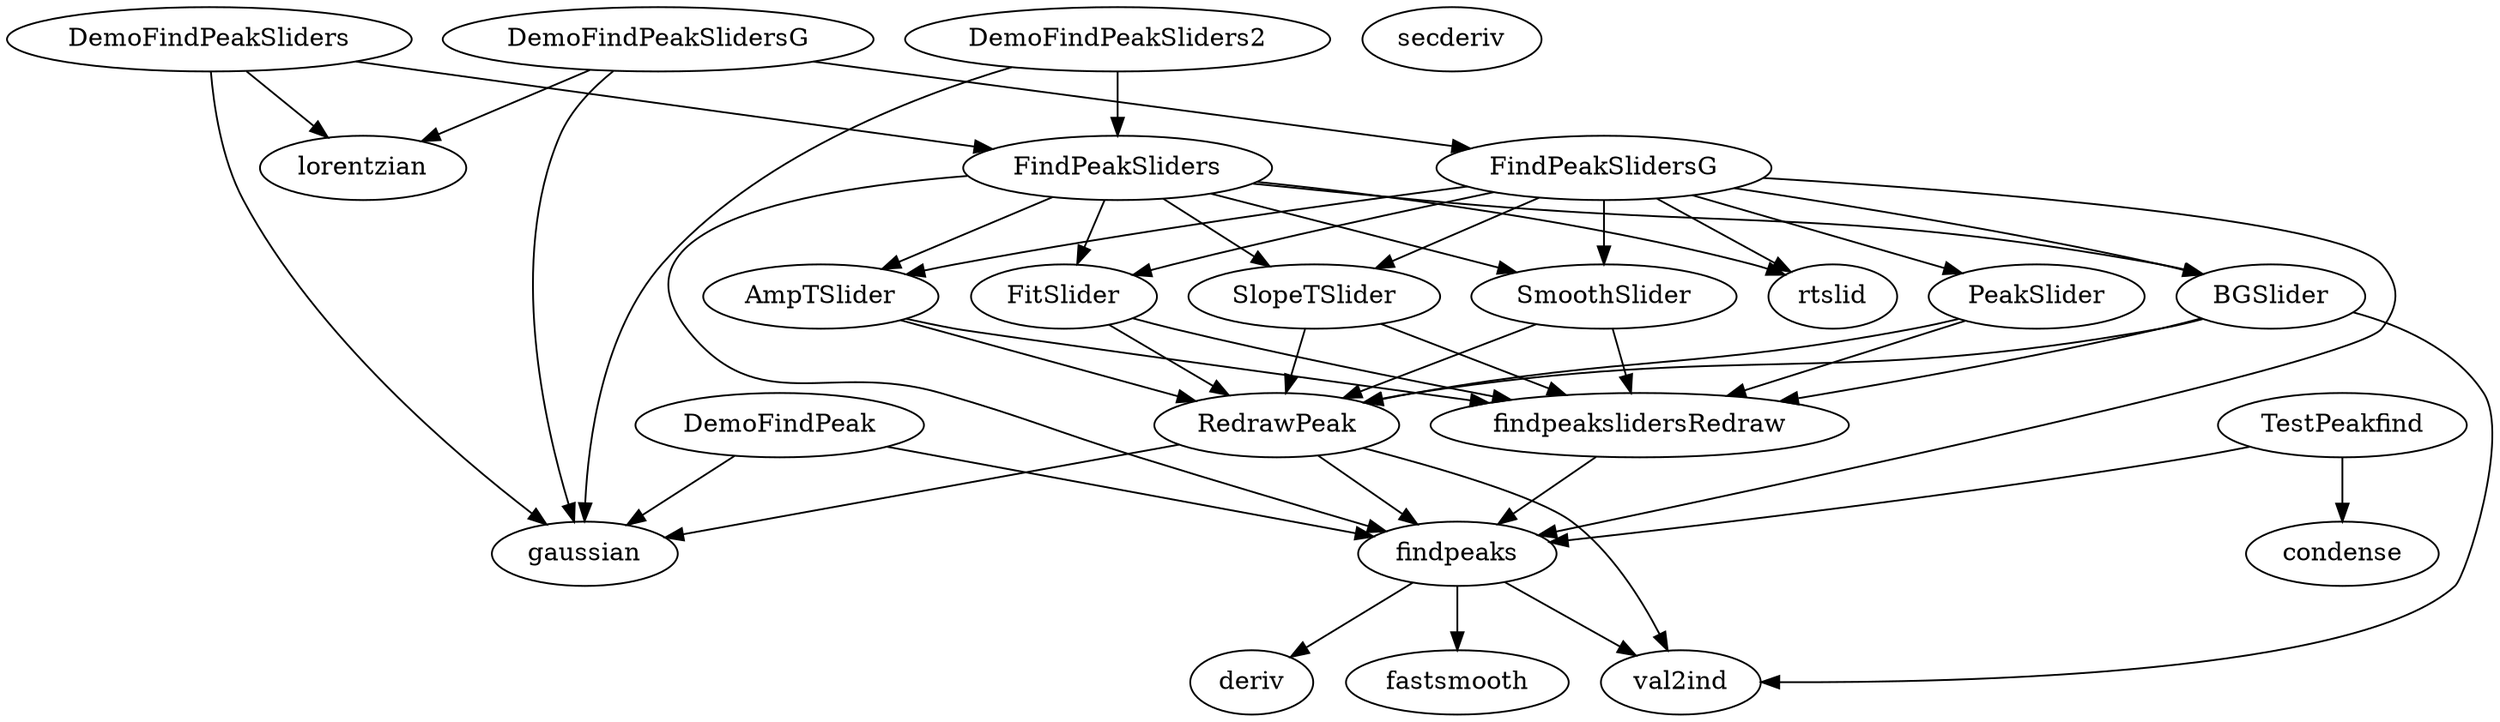 /* Created by mdot for Matlab */
digraph m2html {
  AmpTSlider -> RedrawPeak;
  AmpTSlider -> findpeakslidersRedraw;
  BGSlider -> RedrawPeak;
  BGSlider -> findpeakslidersRedraw;
  BGSlider -> val2ind;
  DemoFindPeak -> findpeaks;
  DemoFindPeak -> gaussian;
  DemoFindPeakSliders -> FindPeakSliders;
  DemoFindPeakSliders -> gaussian;
  DemoFindPeakSliders -> lorentzian;
  DemoFindPeakSliders2 -> FindPeakSliders;
  DemoFindPeakSliders2 -> gaussian;
  DemoFindPeakSlidersG -> FindPeakSlidersG;
  DemoFindPeakSlidersG -> gaussian;
  DemoFindPeakSlidersG -> lorentzian;
  FindPeakSliders -> AmpTSlider;
  FindPeakSliders -> BGSlider;
  FindPeakSliders -> FitSlider;
  FindPeakSliders -> SlopeTSlider;
  FindPeakSliders -> SmoothSlider;
  FindPeakSliders -> findpeaks;
  FindPeakSliders -> rtslid;
  FindPeakSlidersG -> AmpTSlider;
  FindPeakSlidersG -> BGSlider;
  FindPeakSlidersG -> FitSlider;
  FindPeakSlidersG -> PeakSlider;
  FindPeakSlidersG -> SlopeTSlider;
  FindPeakSlidersG -> SmoothSlider;
  FindPeakSlidersG -> findpeaks;
  FindPeakSlidersG -> rtslid;
  FitSlider -> RedrawPeak;
  FitSlider -> findpeakslidersRedraw;
  PeakSlider -> RedrawPeak;
  PeakSlider -> findpeakslidersRedraw;
  RedrawPeak -> findpeaks;
  RedrawPeak -> gaussian;
  RedrawPeak -> val2ind;
  SlopeTSlider -> RedrawPeak;
  SlopeTSlider -> findpeakslidersRedraw;
  SmoothSlider -> RedrawPeak;
  SmoothSlider -> findpeakslidersRedraw;
  TestPeakfind -> condense;
  TestPeakfind -> findpeaks;
  findpeaks -> deriv;
  findpeaks -> fastsmooth;
  findpeaks -> val2ind;
  findpeakslidersRedraw -> findpeaks;

  AmpTSlider [URL="AmpTSlider.html"];
  BGSlider [URL="BGSlider.html"];
  DemoFindPeak [URL="DemoFindPeak.html"];
  DemoFindPeakSliders [URL="DemoFindPeakSliders.html"];
  DemoFindPeakSliders2 [URL="DemoFindPeakSliders2.html"];
  DemoFindPeakSlidersG [URL="DemoFindPeakSlidersG.html"];
  FindPeakSliders [URL="FindPeakSliders.html"];
  FindPeakSlidersG [URL="FindPeakSlidersG.html"];
  FitSlider [URL="FitSlider.html"];
  PeakSlider [URL="PeakSlider.html"];
  RedrawPeak [URL="RedrawPeak.html"];
  SlopeTSlider [URL="SlopeTSlider.html"];
  SmoothSlider [URL="SmoothSlider.html"];
  TestPeakfind [URL="TestPeakfind.html"];
  condense [URL="condense.html"];
  deriv [URL="deriv.html"];
  fastsmooth [URL="fastsmooth.html"];
  findpeaks [URL="findpeaks.html"];
  findpeakslidersRedraw [URL="findpeakslidersRedraw.html"];
  gaussian [URL="gaussian.html"];
  lorentzian [URL="lorentzian.html"];
  rtslid [URL="rtslid.html"];
  secderiv [URL="secderiv.html"];
  val2ind [URL="val2ind.html"];
}